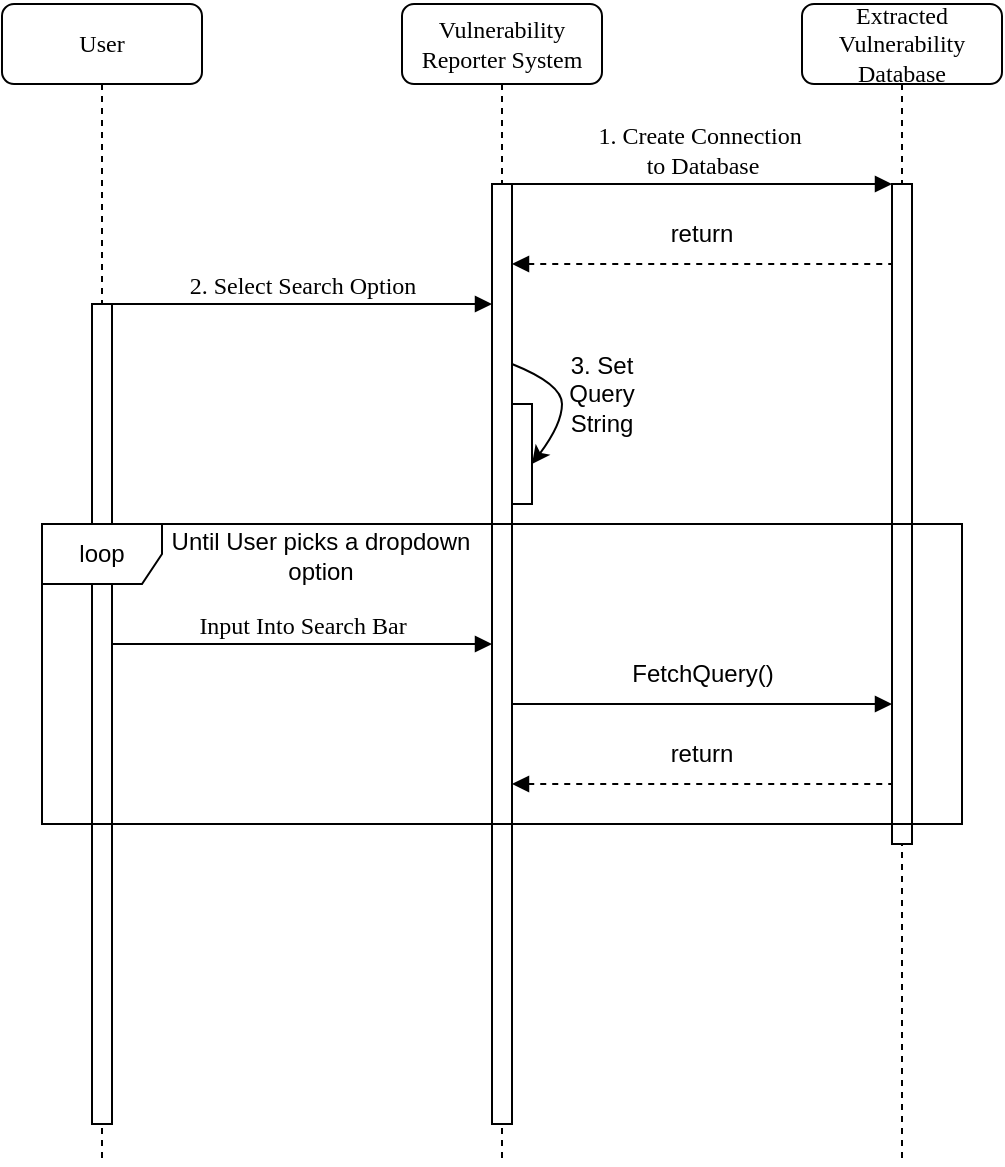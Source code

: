 <mxfile version="26.0.16">
  <diagram name="Page-1" id="13e1069c-82ec-6db2-03f1-153e76fe0fe0">
    <mxGraphModel dx="960" dy="519" grid="1" gridSize="10" guides="1" tooltips="1" connect="1" arrows="1" fold="1" page="1" pageScale="1" pageWidth="1100" pageHeight="850" background="none" math="0" shadow="0">
      <root>
        <mxCell id="0" />
        <mxCell id="1" parent="0" />
        <mxCell id="7baba1c4bc27f4b0-2" value="Vulnerability&lt;div&gt;Reporter System&lt;/div&gt;" style="shape=umlLifeline;perimeter=lifelinePerimeter;whiteSpace=wrap;html=1;container=1;collapsible=0;recursiveResize=0;outlineConnect=0;rounded=1;shadow=0;comic=0;labelBackgroundColor=none;strokeWidth=1;fontFamily=Verdana;fontSize=12;align=center;" parent="1" vertex="1">
          <mxGeometry x="240" y="80" width="100" height="580" as="geometry" />
        </mxCell>
        <mxCell id="7baba1c4bc27f4b0-10" value="" style="html=1;points=[];perimeter=orthogonalPerimeter;rounded=0;shadow=0;comic=0;labelBackgroundColor=none;strokeWidth=1;fontFamily=Verdana;fontSize=12;align=center;" parent="7baba1c4bc27f4b0-2" vertex="1">
          <mxGeometry x="45" y="90" width="10" height="470" as="geometry" />
        </mxCell>
        <mxCell id="Q1Zf_UAmxEGW7UBCuXNI-1" value="" style="html=1;points=[];perimeter=orthogonalPerimeter;rounded=0;shadow=0;comic=0;labelBackgroundColor=none;strokeWidth=1;fontFamily=Verdana;fontSize=12;align=center;" vertex="1" parent="7baba1c4bc27f4b0-2">
          <mxGeometry x="55" y="200" width="10" height="50" as="geometry" />
        </mxCell>
        <mxCell id="Q1Zf_UAmxEGW7UBCuXNI-2" value="" style="curved=1;endArrow=classic;html=1;rounded=0;" edge="1" parent="7baba1c4bc27f4b0-2">
          <mxGeometry width="50" height="50" relative="1" as="geometry">
            <mxPoint x="55" y="180" as="sourcePoint" />
            <mxPoint x="65" y="230" as="targetPoint" />
            <Array as="points">
              <mxPoint x="80" y="190" />
              <mxPoint x="80" y="210" />
            </Array>
          </mxGeometry>
        </mxCell>
        <mxCell id="Q1Zf_UAmxEGW7UBCuXNI-8" value="1. Create Connection&amp;nbsp;&lt;div&gt;to Database&lt;/div&gt;" style="html=1;verticalAlign=bottom;endArrow=block;entryX=0;entryY=0;labelBackgroundColor=none;fontFamily=Verdana;fontSize=12;edgeStyle=elbowEdgeStyle;elbow=vertical;" edge="1" parent="7baba1c4bc27f4b0-2">
          <mxGeometry relative="1" as="geometry">
            <mxPoint x="55" y="90" as="sourcePoint" />
            <mxPoint x="245" y="90.03" as="targetPoint" />
          </mxGeometry>
        </mxCell>
        <mxCell id="Q1Zf_UAmxEGW7UBCuXNI-12" value="" style="html=1;verticalAlign=bottom;endArrow=block;labelBackgroundColor=none;fontFamily=Verdana;fontSize=12;elbow=vertical;" edge="1" parent="7baba1c4bc27f4b0-2">
          <mxGeometry relative="1" as="geometry">
            <mxPoint x="55" y="350" as="sourcePoint" />
            <mxPoint x="245" y="350" as="targetPoint" />
          </mxGeometry>
        </mxCell>
        <mxCell id="7baba1c4bc27f4b0-3" value="&lt;div&gt;Extracted&lt;/div&gt;Vulnerability&lt;div&gt;Database&lt;/div&gt;" style="shape=umlLifeline;perimeter=lifelinePerimeter;whiteSpace=wrap;html=1;container=1;collapsible=0;recursiveResize=0;outlineConnect=0;rounded=1;shadow=0;comic=0;labelBackgroundColor=none;strokeWidth=1;fontFamily=Verdana;fontSize=12;align=center;" parent="1" vertex="1">
          <mxGeometry x="440" y="80" width="100" height="580" as="geometry" />
        </mxCell>
        <mxCell id="7baba1c4bc27f4b0-13" value="" style="html=1;points=[];perimeter=orthogonalPerimeter;rounded=0;shadow=0;comic=0;labelBackgroundColor=none;strokeWidth=1;fontFamily=Verdana;fontSize=12;align=center;" parent="7baba1c4bc27f4b0-3" vertex="1">
          <mxGeometry x="45" y="90" width="10" height="330" as="geometry" />
        </mxCell>
        <mxCell id="7baba1c4bc27f4b0-8" value="User" style="shape=umlLifeline;perimeter=lifelinePerimeter;whiteSpace=wrap;html=1;container=1;collapsible=0;recursiveResize=0;outlineConnect=0;rounded=1;shadow=0;comic=0;labelBackgroundColor=none;strokeWidth=1;fontFamily=Verdana;fontSize=12;align=center;" parent="1" vertex="1">
          <mxGeometry x="40" y="80" width="100" height="580" as="geometry" />
        </mxCell>
        <mxCell id="7baba1c4bc27f4b0-9" value="" style="html=1;points=[];perimeter=orthogonalPerimeter;rounded=0;shadow=0;comic=0;labelBackgroundColor=none;strokeWidth=1;fontFamily=Verdana;fontSize=12;align=center;" parent="7baba1c4bc27f4b0-8" vertex="1">
          <mxGeometry x="45" y="150" width="10" height="410" as="geometry" />
        </mxCell>
        <mxCell id="7baba1c4bc27f4b0-11" value="2. Select Search Option" style="html=1;verticalAlign=bottom;endArrow=block;labelBackgroundColor=none;fontFamily=Verdana;fontSize=12;elbow=vertical;" parent="1" source="7baba1c4bc27f4b0-9" edge="1">
          <mxGeometry relative="1" as="geometry">
            <mxPoint x="220" y="190" as="sourcePoint" />
            <mxPoint x="285" y="230" as="targetPoint" />
          </mxGeometry>
        </mxCell>
        <mxCell id="Q1Zf_UAmxEGW7UBCuXNI-3" value="3. Set Query String" style="text;html=1;align=center;verticalAlign=middle;whiteSpace=wrap;rounded=0;" vertex="1" parent="1">
          <mxGeometry x="310" y="260" width="60" height="30" as="geometry" />
        </mxCell>
        <mxCell id="Q1Zf_UAmxEGW7UBCuXNI-11" value="Input Into Search Bar" style="html=1;verticalAlign=bottom;endArrow=block;labelBackgroundColor=none;fontFamily=Verdana;fontSize=12;elbow=vertical;" edge="1" parent="1">
          <mxGeometry relative="1" as="geometry">
            <mxPoint x="95" y="400" as="sourcePoint" />
            <mxPoint x="285" y="400" as="targetPoint" />
          </mxGeometry>
        </mxCell>
        <mxCell id="Q1Zf_UAmxEGW7UBCuXNI-13" value="FetchQuery()" style="text;html=1;align=center;verticalAlign=middle;resizable=0;points=[];autosize=1;strokeColor=none;fillColor=none;" vertex="1" parent="1">
          <mxGeometry x="345" y="400" width="90" height="30" as="geometry" />
        </mxCell>
        <mxCell id="Q1Zf_UAmxEGW7UBCuXNI-14" value="" style="group" vertex="1" connectable="0" parent="1">
          <mxGeometry x="295" y="180" width="190" height="30" as="geometry" />
        </mxCell>
        <mxCell id="Q1Zf_UAmxEGW7UBCuXNI-9" value="" style="endArrow=none;html=1;rounded=0;startArrow=block;startFill=1;dashed=1;" edge="1" parent="Q1Zf_UAmxEGW7UBCuXNI-14">
          <mxGeometry width="50" height="50" relative="1" as="geometry">
            <mxPoint y="30" as="sourcePoint" />
            <mxPoint x="190" y="30" as="targetPoint" />
          </mxGeometry>
        </mxCell>
        <mxCell id="Q1Zf_UAmxEGW7UBCuXNI-10" value="return" style="text;html=1;align=center;verticalAlign=middle;whiteSpace=wrap;rounded=0;" vertex="1" parent="Q1Zf_UAmxEGW7UBCuXNI-14">
          <mxGeometry x="65" width="60" height="30" as="geometry" />
        </mxCell>
        <mxCell id="Q1Zf_UAmxEGW7UBCuXNI-15" value="" style="group" vertex="1" connectable="0" parent="1">
          <mxGeometry x="295" y="440" width="190" height="30" as="geometry" />
        </mxCell>
        <mxCell id="Q1Zf_UAmxEGW7UBCuXNI-16" value="" style="endArrow=none;html=1;rounded=0;startArrow=block;startFill=1;dashed=1;" edge="1" parent="Q1Zf_UAmxEGW7UBCuXNI-15">
          <mxGeometry width="50" height="50" relative="1" as="geometry">
            <mxPoint y="30" as="sourcePoint" />
            <mxPoint x="190" y="30" as="targetPoint" />
          </mxGeometry>
        </mxCell>
        <mxCell id="Q1Zf_UAmxEGW7UBCuXNI-17" value="return" style="text;html=1;align=center;verticalAlign=middle;whiteSpace=wrap;rounded=0;" vertex="1" parent="Q1Zf_UAmxEGW7UBCuXNI-15">
          <mxGeometry x="65" width="60" height="30" as="geometry" />
        </mxCell>
        <mxCell id="Q1Zf_UAmxEGW7UBCuXNI-5" value="loop" style="shape=umlFrame;whiteSpace=wrap;html=1;pointerEvents=0;" vertex="1" parent="1">
          <mxGeometry x="60" y="340" width="460" height="150" as="geometry" />
        </mxCell>
        <mxCell id="Q1Zf_UAmxEGW7UBCuXNI-6" value="Until User picks a dropdown option" style="text;html=1;align=center;verticalAlign=middle;whiteSpace=wrap;rounded=0;fillColor=none;" vertex="1" parent="1">
          <mxGeometry x="118.67" y="340" width="161.33" height="32.5" as="geometry" />
        </mxCell>
      </root>
    </mxGraphModel>
  </diagram>
</mxfile>
